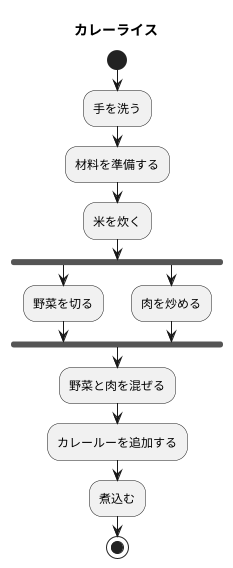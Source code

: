 @startuml カレーライス
title カレーライス
start
:手を洗う;
:材料を準備する;
:米を炊く;
fork
  :野菜を切る;
fork again
  :肉を炒める;
end fork
:野菜と肉を混ぜる;
:カレールーを追加する;
:煮込む;
stop
@enduml